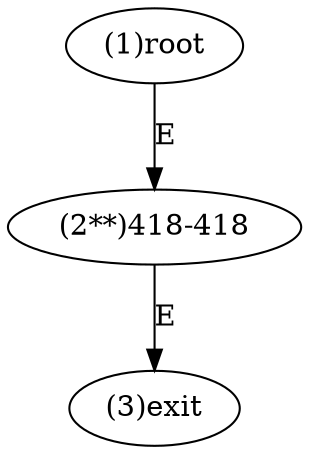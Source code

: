 digraph "" { 
1[ label="(1)root"];
2[ label="(2**)418-418"];
3[ label="(3)exit"];
1->2[ label="E"];
2->3[ label="E"];
}